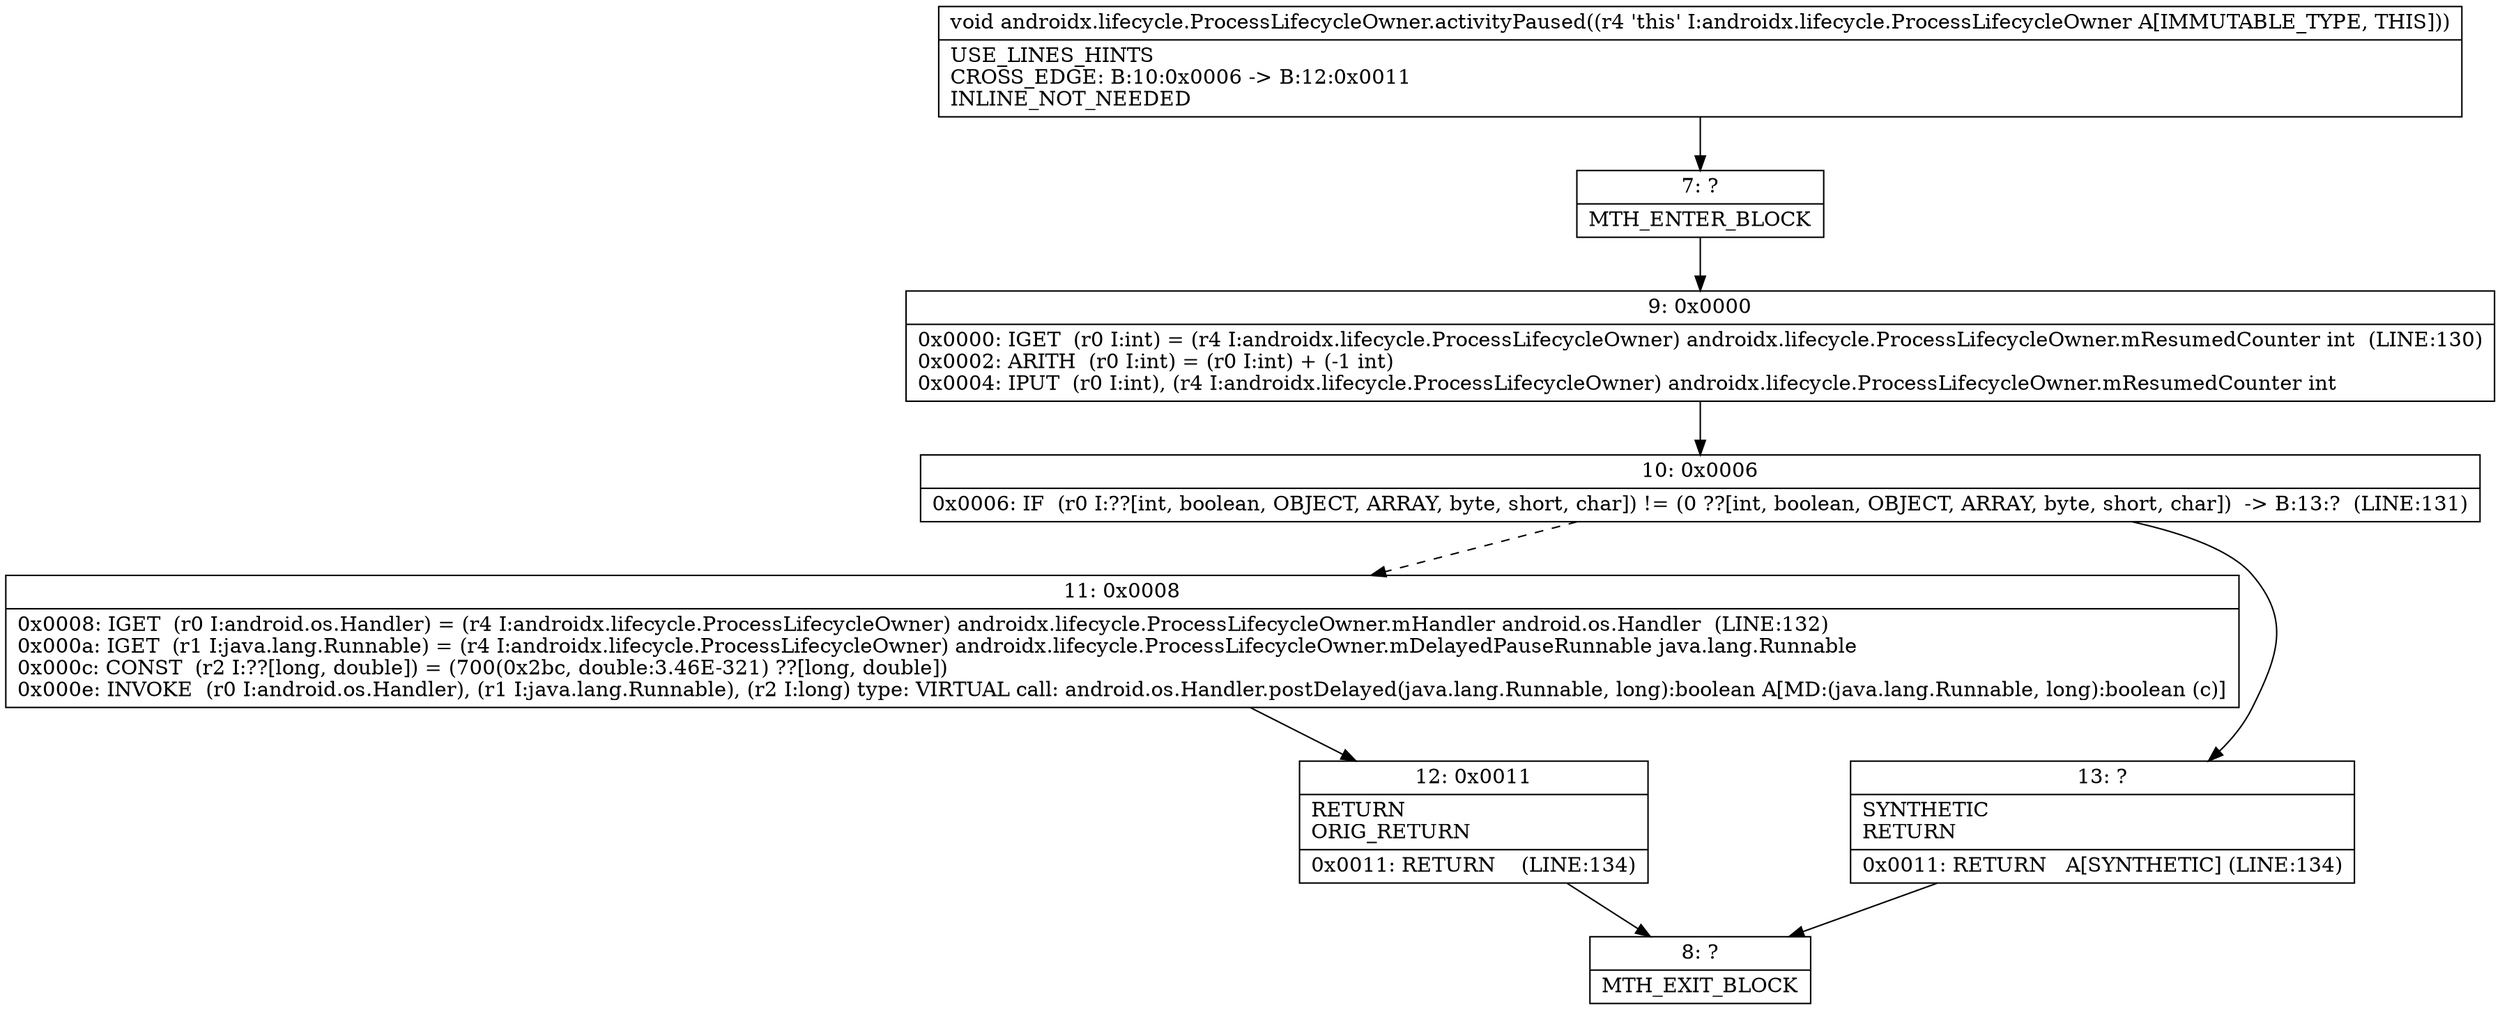 digraph "CFG forandroidx.lifecycle.ProcessLifecycleOwner.activityPaused()V" {
Node_7 [shape=record,label="{7\:\ ?|MTH_ENTER_BLOCK\l}"];
Node_9 [shape=record,label="{9\:\ 0x0000|0x0000: IGET  (r0 I:int) = (r4 I:androidx.lifecycle.ProcessLifecycleOwner) androidx.lifecycle.ProcessLifecycleOwner.mResumedCounter int  (LINE:130)\l0x0002: ARITH  (r0 I:int) = (r0 I:int) + (\-1 int) \l0x0004: IPUT  (r0 I:int), (r4 I:androidx.lifecycle.ProcessLifecycleOwner) androidx.lifecycle.ProcessLifecycleOwner.mResumedCounter int \l}"];
Node_10 [shape=record,label="{10\:\ 0x0006|0x0006: IF  (r0 I:??[int, boolean, OBJECT, ARRAY, byte, short, char]) != (0 ??[int, boolean, OBJECT, ARRAY, byte, short, char])  \-\> B:13:?  (LINE:131)\l}"];
Node_11 [shape=record,label="{11\:\ 0x0008|0x0008: IGET  (r0 I:android.os.Handler) = (r4 I:androidx.lifecycle.ProcessLifecycleOwner) androidx.lifecycle.ProcessLifecycleOwner.mHandler android.os.Handler  (LINE:132)\l0x000a: IGET  (r1 I:java.lang.Runnable) = (r4 I:androidx.lifecycle.ProcessLifecycleOwner) androidx.lifecycle.ProcessLifecycleOwner.mDelayedPauseRunnable java.lang.Runnable \l0x000c: CONST  (r2 I:??[long, double]) = (700(0x2bc, double:3.46E\-321) ??[long, double]) \l0x000e: INVOKE  (r0 I:android.os.Handler), (r1 I:java.lang.Runnable), (r2 I:long) type: VIRTUAL call: android.os.Handler.postDelayed(java.lang.Runnable, long):boolean A[MD:(java.lang.Runnable, long):boolean (c)]\l}"];
Node_12 [shape=record,label="{12\:\ 0x0011|RETURN\lORIG_RETURN\l|0x0011: RETURN    (LINE:134)\l}"];
Node_8 [shape=record,label="{8\:\ ?|MTH_EXIT_BLOCK\l}"];
Node_13 [shape=record,label="{13\:\ ?|SYNTHETIC\lRETURN\l|0x0011: RETURN   A[SYNTHETIC] (LINE:134)\l}"];
MethodNode[shape=record,label="{void androidx.lifecycle.ProcessLifecycleOwner.activityPaused((r4 'this' I:androidx.lifecycle.ProcessLifecycleOwner A[IMMUTABLE_TYPE, THIS]))  | USE_LINES_HINTS\lCROSS_EDGE: B:10:0x0006 \-\> B:12:0x0011\lINLINE_NOT_NEEDED\l}"];
MethodNode -> Node_7;Node_7 -> Node_9;
Node_9 -> Node_10;
Node_10 -> Node_11[style=dashed];
Node_10 -> Node_13;
Node_11 -> Node_12;
Node_12 -> Node_8;
Node_13 -> Node_8;
}

